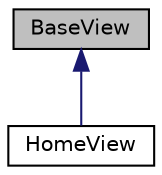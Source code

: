 digraph "BaseView"
{
 // LATEX_PDF_SIZE
  edge [fontname="Helvetica",fontsize="10",labelfontname="Helvetica",labelfontsize="10"];
  node [fontname="Helvetica",fontsize="10",shape=record];
  Node1 [label="BaseView",height=0.2,width=0.4,color="black", fillcolor="grey75", style="filled", fontcolor="black",tooltip="BaseView class basic structure of a view."];
  Node1 -> Node2 [dir="back",color="midnightblue",fontsize="10",style="solid",fontname="Helvetica"];
  Node2 [label="HomeView",height=0.2,width=0.4,color="black", fillcolor="white", style="filled",URL="$classHomeView.html",tooltip="The main view of the application."];
}
